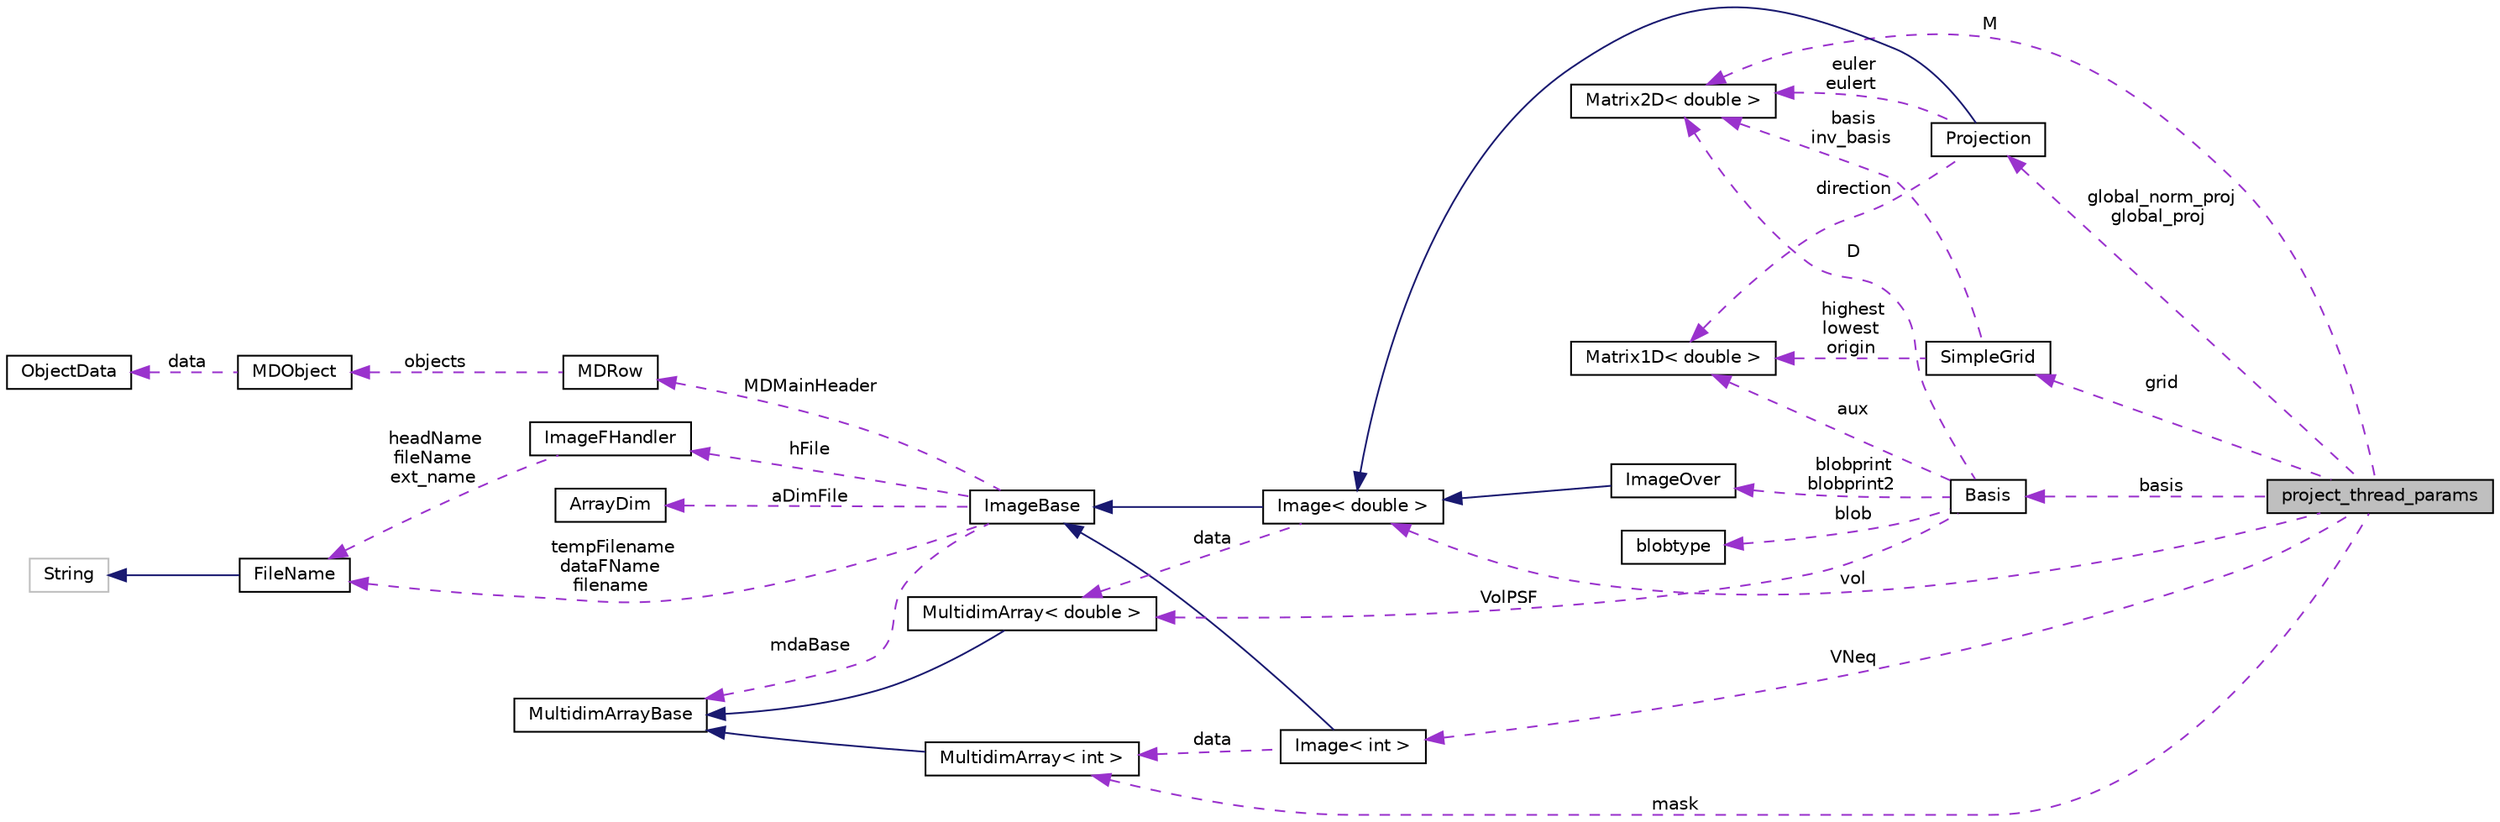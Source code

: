 digraph "project_thread_params"
{
  edge [fontname="Helvetica",fontsize="10",labelfontname="Helvetica",labelfontsize="10"];
  node [fontname="Helvetica",fontsize="10",shape=record];
  rankdir="LR";
  Node1 [label="project_thread_params",height=0.2,width=0.4,color="black", fillcolor="grey75", style="filled", fontcolor="black"];
  Node2 -> Node1 [dir="back",color="darkorchid3",fontsize="10",style="dashed",label=" M" ,fontname="Helvetica"];
  Node2 [label="Matrix2D\< double \>",height=0.2,width=0.4,color="black", fillcolor="white", style="filled",URL="$classMatrix2D.html"];
  Node3 -> Node1 [dir="back",color="darkorchid3",fontsize="10",style="dashed",label=" global_norm_proj\nglobal_proj" ,fontname="Helvetica"];
  Node3 [label="Projection",height=0.2,width=0.4,color="black", fillcolor="white", style="filled",URL="$classProjection.html"];
  Node4 -> Node3 [dir="back",color="midnightblue",fontsize="10",style="solid",fontname="Helvetica"];
  Node4 [label="Image\< double \>",height=0.2,width=0.4,color="black", fillcolor="white", style="filled",URL="$classImage.html"];
  Node5 -> Node4 [dir="back",color="midnightblue",fontsize="10",style="solid",fontname="Helvetica"];
  Node5 [label="ImageBase",height=0.2,width=0.4,color="black", fillcolor="white", style="filled",URL="$classImageBase.html",tooltip="Image base class. "];
  Node6 -> Node5 [dir="back",color="darkorchid3",fontsize="10",style="dashed",label=" mdaBase" ,fontname="Helvetica"];
  Node6 [label="MultidimArrayBase",height=0.2,width=0.4,color="black", fillcolor="white", style="filled",URL="$classMultidimArrayBase.html"];
  Node7 -> Node5 [dir="back",color="darkorchid3",fontsize="10",style="dashed",label=" hFile" ,fontname="Helvetica"];
  Node7 [label="ImageFHandler",height=0.2,width=0.4,color="black", fillcolor="white", style="filled",URL="$structImageFHandler.html"];
  Node8 -> Node7 [dir="back",color="darkorchid3",fontsize="10",style="dashed",label=" headName\nfileName\next_name" ,fontname="Helvetica"];
  Node8 [label="FileName",height=0.2,width=0.4,color="black", fillcolor="white", style="filled",URL="$classFileName.html"];
  Node9 -> Node8 [dir="back",color="midnightblue",fontsize="10",style="solid",fontname="Helvetica"];
  Node9 [label="String",height=0.2,width=0.4,color="grey75", fillcolor="white", style="filled"];
  Node10 -> Node5 [dir="back",color="darkorchid3",fontsize="10",style="dashed",label=" MDMainHeader" ,fontname="Helvetica"];
  Node10 [label="MDRow",height=0.2,width=0.4,color="black", fillcolor="white", style="filled",URL="$classMDRow.html"];
  Node11 -> Node10 [dir="back",color="darkorchid3",fontsize="10",style="dashed",label=" objects" ,fontname="Helvetica"];
  Node11 [label="MDObject",height=0.2,width=0.4,color="black", fillcolor="white", style="filled",URL="$classMDObject.html"];
  Node12 -> Node11 [dir="back",color="darkorchid3",fontsize="10",style="dashed",label=" data" ,fontname="Helvetica"];
  Node12 [label="ObjectData",height=0.2,width=0.4,color="black", fillcolor="white", style="filled",URL="$unionObjectData.html"];
  Node13 -> Node5 [dir="back",color="darkorchid3",fontsize="10",style="dashed",label=" aDimFile" ,fontname="Helvetica"];
  Node13 [label="ArrayDim",height=0.2,width=0.4,color="black", fillcolor="white", style="filled",URL="$structArrayDim.html"];
  Node8 -> Node5 [dir="back",color="darkorchid3",fontsize="10",style="dashed",label=" tempFilename\ndataFName\nfilename" ,fontname="Helvetica"];
  Node14 -> Node4 [dir="back",color="darkorchid3",fontsize="10",style="dashed",label=" data" ,fontname="Helvetica"];
  Node14 [label="MultidimArray\< double \>",height=0.2,width=0.4,color="black", fillcolor="white", style="filled",URL="$classMultidimArray.html"];
  Node6 -> Node14 [dir="back",color="midnightblue",fontsize="10",style="solid",fontname="Helvetica"];
  Node2 -> Node3 [dir="back",color="darkorchid3",fontsize="10",style="dashed",label=" euler\neulert" ,fontname="Helvetica"];
  Node15 -> Node3 [dir="back",color="darkorchid3",fontsize="10",style="dashed",label=" direction" ,fontname="Helvetica"];
  Node15 [label="Matrix1D\< double \>",height=0.2,width=0.4,color="black", fillcolor="white", style="filled",URL="$classMatrix1D.html"];
  Node16 -> Node1 [dir="back",color="darkorchid3",fontsize="10",style="dashed",label=" basis" ,fontname="Helvetica"];
  Node16 [label="Basis",height=0.2,width=0.4,color="black", fillcolor="white", style="filled",URL="$classBasis.html"];
  Node17 -> Node16 [dir="back",color="darkorchid3",fontsize="10",style="dashed",label=" blobprint\nblobprint2" ,fontname="Helvetica"];
  Node17 [label="ImageOver",height=0.2,width=0.4,color="black", fillcolor="white", style="filled",URL="$classImageOver.html"];
  Node4 -> Node17 [dir="back",color="midnightblue",fontsize="10",style="solid",fontname="Helvetica"];
  Node18 -> Node16 [dir="back",color="darkorchid3",fontsize="10",style="dashed",label=" blob" ,fontname="Helvetica"];
  Node18 [label="blobtype",height=0.2,width=0.4,color="black", fillcolor="white", style="filled",URL="$structblobtype.html"];
  Node2 -> Node16 [dir="back",color="darkorchid3",fontsize="10",style="dashed",label=" D" ,fontname="Helvetica"];
  Node15 -> Node16 [dir="back",color="darkorchid3",fontsize="10",style="dashed",label=" aux" ,fontname="Helvetica"];
  Node14 -> Node16 [dir="back",color="darkorchid3",fontsize="10",style="dashed",label=" VolPSF" ,fontname="Helvetica"];
  Node4 -> Node1 [dir="back",color="darkorchid3",fontsize="10",style="dashed",label=" vol" ,fontname="Helvetica"];
  Node19 -> Node1 [dir="back",color="darkorchid3",fontsize="10",style="dashed",label=" mask" ,fontname="Helvetica"];
  Node19 [label="MultidimArray\< int \>",height=0.2,width=0.4,color="black", fillcolor="white", style="filled",URL="$classMultidimArray.html"];
  Node6 -> Node19 [dir="back",color="midnightblue",fontsize="10",style="solid",fontname="Helvetica"];
  Node20 -> Node1 [dir="back",color="darkorchid3",fontsize="10",style="dashed",label=" VNeq" ,fontname="Helvetica"];
  Node20 [label="Image\< int \>",height=0.2,width=0.4,color="black", fillcolor="white", style="filled",URL="$classImage.html"];
  Node5 -> Node20 [dir="back",color="midnightblue",fontsize="10",style="solid",fontname="Helvetica"];
  Node19 -> Node20 [dir="back",color="darkorchid3",fontsize="10",style="dashed",label=" data" ,fontname="Helvetica"];
  Node21 -> Node1 [dir="back",color="darkorchid3",fontsize="10",style="dashed",label=" grid" ,fontname="Helvetica"];
  Node21 [label="SimpleGrid",height=0.2,width=0.4,color="black", fillcolor="white", style="filled",URL="$classSimpleGrid.html"];
  Node2 -> Node21 [dir="back",color="darkorchid3",fontsize="10",style="dashed",label=" basis\ninv_basis" ,fontname="Helvetica"];
  Node15 -> Node21 [dir="back",color="darkorchid3",fontsize="10",style="dashed",label=" highest\nlowest\norigin" ,fontname="Helvetica"];
}
